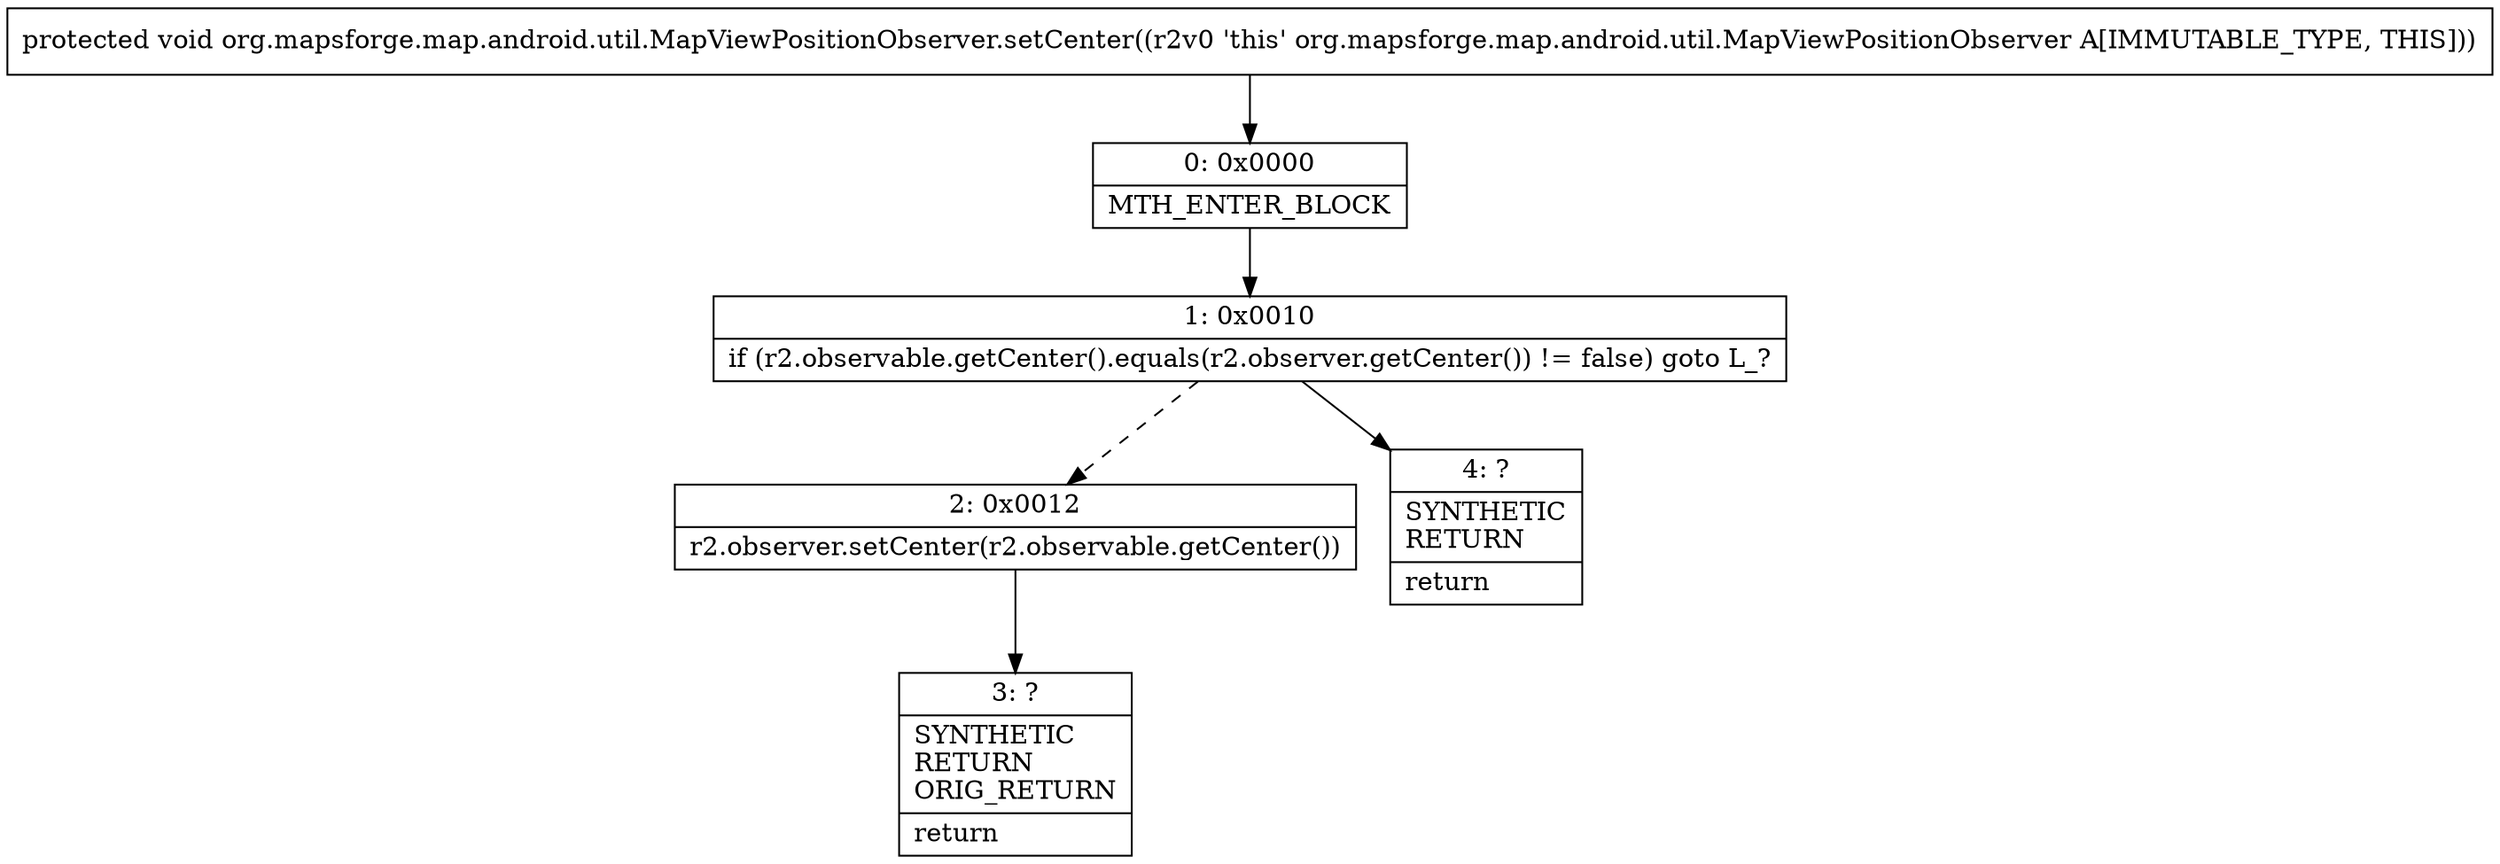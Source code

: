 digraph "CFG fororg.mapsforge.map.android.util.MapViewPositionObserver.setCenter()V" {
Node_0 [shape=record,label="{0\:\ 0x0000|MTH_ENTER_BLOCK\l}"];
Node_1 [shape=record,label="{1\:\ 0x0010|if (r2.observable.getCenter().equals(r2.observer.getCenter()) != false) goto L_?\l}"];
Node_2 [shape=record,label="{2\:\ 0x0012|r2.observer.setCenter(r2.observable.getCenter())\l}"];
Node_3 [shape=record,label="{3\:\ ?|SYNTHETIC\lRETURN\lORIG_RETURN\l|return\l}"];
Node_4 [shape=record,label="{4\:\ ?|SYNTHETIC\lRETURN\l|return\l}"];
MethodNode[shape=record,label="{protected void org.mapsforge.map.android.util.MapViewPositionObserver.setCenter((r2v0 'this' org.mapsforge.map.android.util.MapViewPositionObserver A[IMMUTABLE_TYPE, THIS])) }"];
MethodNode -> Node_0;
Node_0 -> Node_1;
Node_1 -> Node_2[style=dashed];
Node_1 -> Node_4;
Node_2 -> Node_3;
}

